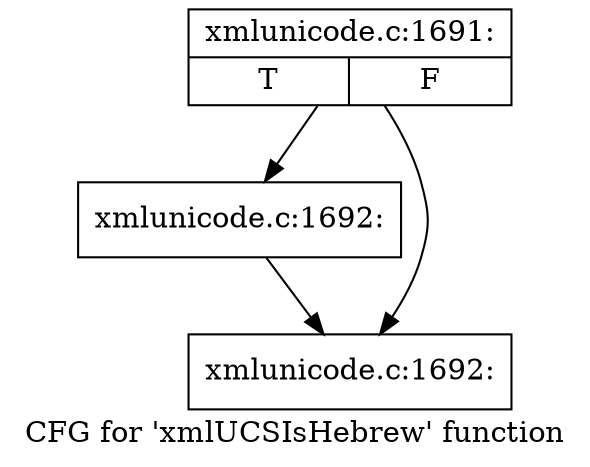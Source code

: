 digraph "CFG for 'xmlUCSIsHebrew' function" {
	label="CFG for 'xmlUCSIsHebrew' function";

	Node0x4e26970 [shape=record,label="{xmlunicode.c:1691:|{<s0>T|<s1>F}}"];
	Node0x4e26970 -> Node0x4e26f30;
	Node0x4e26970 -> Node0x4e26ee0;
	Node0x4e26f30 [shape=record,label="{xmlunicode.c:1692:}"];
	Node0x4e26f30 -> Node0x4e26ee0;
	Node0x4e26ee0 [shape=record,label="{xmlunicode.c:1692:}"];
}
